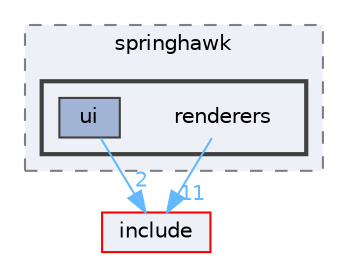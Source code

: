 digraph "E:/Code/Skola/Su/CProg/CProg-Project/src/springhawk/renderers"
{
 // LATEX_PDF_SIZE
  bgcolor="transparent";
  edge [fontname=Helvetica,fontsize=10,labelfontname=Helvetica,labelfontsize=10];
  node [fontname=Helvetica,fontsize=10,shape=box,height=0.2,width=0.4];
  compound=true
  subgraph clusterdir_3ab65a880eedb64f4bf2f395c8ae19cf {
    graph [ bgcolor="#edf0f7", pencolor="grey50", label="springhawk", fontname=Helvetica,fontsize=10 style="filled,dashed", URL="dir_3ab65a880eedb64f4bf2f395c8ae19cf.html",tooltip=""]
  subgraph clusterdir_6e2adbe95b3b1474e4d00a55dfdba7db {
    graph [ bgcolor="#edf0f7", pencolor="grey25", label="", fontname=Helvetica,fontsize=10 style="filled,bold", URL="dir_6e2adbe95b3b1474e4d00a55dfdba7db.html",tooltip=""]
    dir_6e2adbe95b3b1474e4d00a55dfdba7db [shape=plaintext, label="renderers"];
  dir_bec5ad41ac1c8c4673494de45652f9da [label="ui", fillcolor="#a2b4d6", color="grey25", style="filled", URL="dir_bec5ad41ac1c8c4673494de45652f9da.html",tooltip=""];
  }
  }
  dir_d44c64559bbebec7f509842c48db8b23 [label="include", fillcolor="#edf0f7", color="red", style="filled", URL="dir_d44c64559bbebec7f509842c48db8b23.html",tooltip=""];
  dir_6e2adbe95b3b1474e4d00a55dfdba7db->dir_d44c64559bbebec7f509842c48db8b23 [headlabel="11", labeldistance=1.5 headhref="dir_000035_000028.html" href="dir_000035_000028.html" color="steelblue1" fontcolor="steelblue1"];
  dir_bec5ad41ac1c8c4673494de45652f9da->dir_d44c64559bbebec7f509842c48db8b23 [headlabel="2", labeldistance=1.5 headhref="dir_000044_000028.html" href="dir_000044_000028.html" color="steelblue1" fontcolor="steelblue1"];
}
